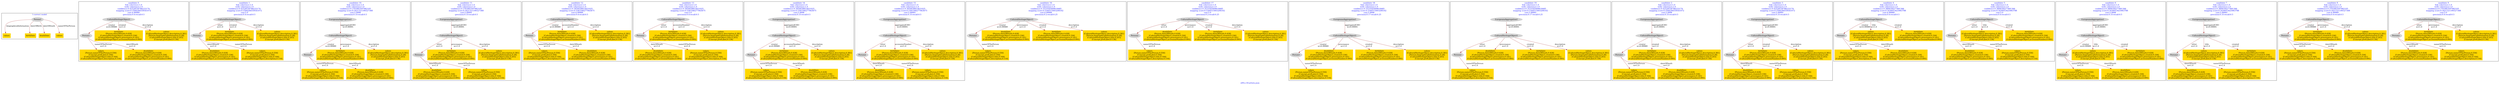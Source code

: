 digraph n0 {
fontcolor="blue"
remincross="true"
label="s09-s-18-artists.json"
subgraph cluster_0 {
label="1-correct model"
n2[style="filled",color="white",fillcolor="lightgray",label="Person1"];
n3[shape="plaintext",style="filled",fillcolor="gold",label="values"];
n4[shape="plaintext",style="filled",fillcolor="gold",label="birthDate"];
n5[shape="plaintext",style="filled",fillcolor="gold",label="deathDate"];
n6[shape="plaintext",style="filled",fillcolor="gold",label="values"];
}
subgraph cluster_1 {
label="candidate 0\nlink coherence:1.0\nnode coherence:1.0\nconfidence:0.42528536786232174\nmapping score:0.5584284559541072\ncost:4.99989\n-precision:0.4-recall:0.5"
n8[style="filled",color="white",fillcolor="lightgray",label="CulturalHeritageObject1"];
n9[style="filled",color="white",fillcolor="lightgray",label="Person1"];
n10[shape="plaintext",style="filled",fillcolor="gold",label="values\n[Person,nameOfThePerson,0.556]\n[Concept,prefLabel,0.164]\n[CulturalHeritageObject,title,0.164]\n[CulturalHeritageObject,description,0.116]"];
n11[shape="plaintext",style="filled",fillcolor="gold",label="birthDate\n[Person,dateOfDeath,0.428]\n[CulturalHeritageObject,created,0.336]\n[CulturalHeritageObject,provenance,0.141]\n[CulturalHeritageObject,accessionNumber,0.095]"];
n12[shape="plaintext",style="filled",fillcolor="gold",label="values\n[CulturalHeritageObject,description,0.381]\n[Person,biographicalInformation,0.28]\n[CulturalHeritageObject,title,0.203]\n[Concept,prefLabel,0.136]"];
n13[shape="plaintext",style="filled",fillcolor="gold",label="deathDate\n[Person,dateOfDeath,0.428]\n[CulturalHeritageObject,created,0.336]\n[CulturalHeritageObject,provenance,0.141]\n[CulturalHeritageObject,accessionNumber,0.095]"];
}
subgraph cluster_2 {
label="candidate 1\nlink coherence:1.0\nnode coherence:1.0\nconfidence:0.42528536786232174\nmapping score:0.5584284559541072\ncost:5.0\n-precision:0.4-recall:0.5"
n15[style="filled",color="white",fillcolor="lightgray",label="CulturalHeritageObject1"];
n16[style="filled",color="white",fillcolor="lightgray",label="Person2"];
n17[shape="plaintext",style="filled",fillcolor="gold",label="deathDate\n[Person,dateOfDeath,0.428]\n[CulturalHeritageObject,created,0.336]\n[CulturalHeritageObject,provenance,0.141]\n[CulturalHeritageObject,accessionNumber,0.095]"];
n18[shape="plaintext",style="filled",fillcolor="gold",label="values\n[Person,nameOfThePerson,0.556]\n[Concept,prefLabel,0.164]\n[CulturalHeritageObject,title,0.164]\n[CulturalHeritageObject,description,0.116]"];
n19[shape="plaintext",style="filled",fillcolor="gold",label="birthDate\n[Person,dateOfDeath,0.428]\n[CulturalHeritageObject,created,0.336]\n[CulturalHeritageObject,provenance,0.141]\n[CulturalHeritageObject,accessionNumber,0.095]"];
n20[shape="plaintext",style="filled",fillcolor="gold",label="values\n[CulturalHeritageObject,description,0.381]\n[Person,biographicalInformation,0.28]\n[CulturalHeritageObject,title,0.203]\n[Concept,prefLabel,0.136]"];
}
subgraph cluster_3 {
label="candidate 10\nlink coherence:1.0\nnode coherence:1.0\nconfidence:0.3763963597982105\nmapping score:0.5421321199327368\ncost:5.9998\n-precision:0.33-recall:0.5"
n22[style="filled",color="white",fillcolor="lightgray",label="CulturalHeritageObject1"];
n23[style="filled",color="white",fillcolor="lightgray",label="Person1"];
n24[style="filled",color="white",fillcolor="lightgray",label="EuropeanaAggregation1"];
n25[shape="plaintext",style="filled",fillcolor="gold",label="values\n[Person,nameOfThePerson,0.556]\n[Concept,prefLabel,0.164]\n[CulturalHeritageObject,title,0.164]\n[CulturalHeritageObject,description,0.116]"];
n26[shape="plaintext",style="filled",fillcolor="gold",label="birthDate\n[Person,dateOfDeath,0.428]\n[CulturalHeritageObject,created,0.336]\n[CulturalHeritageObject,provenance,0.141]\n[CulturalHeritageObject,accessionNumber,0.095]"];
n27[shape="plaintext",style="filled",fillcolor="gold",label="values\n[CulturalHeritageObject,description,0.381]\n[Person,biographicalInformation,0.28]\n[CulturalHeritageObject,title,0.203]\n[Concept,prefLabel,0.136]"];
n28[shape="plaintext",style="filled",fillcolor="gold",label="deathDate\n[Person,dateOfDeath,0.428]\n[CulturalHeritageObject,created,0.336]\n[CulturalHeritageObject,provenance,0.141]\n[CulturalHeritageObject,accessionNumber,0.095]"];
}
subgraph cluster_4 {
label="candidate 11\nlink coherence:1.0\nnode coherence:1.0\nconfidence:0.3763963597982105\nmapping score:0.5421321199327368\ncost:5.99991\n-precision:0.33-recall:0.5"
n30[style="filled",color="white",fillcolor="lightgray",label="CulturalHeritageObject1"];
n31[style="filled",color="white",fillcolor="lightgray",label="Person2"];
n32[style="filled",color="white",fillcolor="lightgray",label="EuropeanaAggregation1"];
n33[shape="plaintext",style="filled",fillcolor="gold",label="birthDate\n[Person,dateOfDeath,0.428]\n[CulturalHeritageObject,created,0.336]\n[CulturalHeritageObject,provenance,0.141]\n[CulturalHeritageObject,accessionNumber,0.095]"];
n34[shape="plaintext",style="filled",fillcolor="gold",label="deathDate\n[Person,dateOfDeath,0.428]\n[CulturalHeritageObject,created,0.336]\n[CulturalHeritageObject,provenance,0.141]\n[CulturalHeritageObject,accessionNumber,0.095]"];
n35[shape="plaintext",style="filled",fillcolor="gold",label="values\n[Person,nameOfThePerson,0.556]\n[Concept,prefLabel,0.164]\n[CulturalHeritageObject,title,0.164]\n[CulturalHeritageObject,description,0.116]"];
n36[shape="plaintext",style="filled",fillcolor="gold",label="values\n[CulturalHeritageObject,description,0.381]\n[Person,biographicalInformation,0.28]\n[CulturalHeritageObject,title,0.203]\n[Concept,prefLabel,0.136]"];
}
subgraph cluster_5 {
label="candidate 12\nlink coherence:1.0\nnode coherence:1.0\nconfidence:0.3650038833831025\nmapping score:0.5383346277943675\ncost:4.99989\n-precision:0.4-recall:0.5"
n38[style="filled",color="white",fillcolor="lightgray",label="CulturalHeritageObject1"];
n39[style="filled",color="white",fillcolor="lightgray",label="Person1"];
n40[shape="plaintext",style="filled",fillcolor="gold",label="values\n[Person,nameOfThePerson,0.556]\n[Concept,prefLabel,0.164]\n[CulturalHeritageObject,title,0.164]\n[CulturalHeritageObject,description,0.116]"];
n41[shape="plaintext",style="filled",fillcolor="gold",label="birthDate\n[Person,dateOfDeath,0.428]\n[CulturalHeritageObject,created,0.336]\n[CulturalHeritageObject,provenance,0.141]\n[CulturalHeritageObject,accessionNumber,0.095]"];
n42[shape="plaintext",style="filled",fillcolor="gold",label="values\n[CulturalHeritageObject,description,0.381]\n[Person,biographicalInformation,0.28]\n[CulturalHeritageObject,title,0.203]\n[Concept,prefLabel,0.136]"];
n43[shape="plaintext",style="filled",fillcolor="gold",label="deathDate\n[Person,dateOfDeath,0.428]\n[CulturalHeritageObject,created,0.336]\n[CulturalHeritageObject,provenance,0.141]\n[CulturalHeritageObject,accessionNumber,0.095]"];
}
subgraph cluster_6 {
label="candidate 13\nlink coherence:1.0\nnode coherence:1.0\nconfidence:0.3650038833831025\nmapping score:0.5383346277943675\ncost:5.0\n-precision:0.4-recall:0.5"
n45[style="filled",color="white",fillcolor="lightgray",label="CulturalHeritageObject1"];
n46[style="filled",color="white",fillcolor="lightgray",label="Person2"];
n47[shape="plaintext",style="filled",fillcolor="gold",label="deathDate\n[Person,dateOfDeath,0.428]\n[CulturalHeritageObject,created,0.336]\n[CulturalHeritageObject,provenance,0.141]\n[CulturalHeritageObject,accessionNumber,0.095]"];
n48[shape="plaintext",style="filled",fillcolor="gold",label="values\n[Person,nameOfThePerson,0.556]\n[Concept,prefLabel,0.164]\n[CulturalHeritageObject,title,0.164]\n[CulturalHeritageObject,description,0.116]"];
n49[shape="plaintext",style="filled",fillcolor="gold",label="birthDate\n[Person,dateOfDeath,0.428]\n[CulturalHeritageObject,created,0.336]\n[CulturalHeritageObject,provenance,0.141]\n[CulturalHeritageObject,accessionNumber,0.095]"];
n50[shape="plaintext",style="filled",fillcolor="gold",label="values\n[CulturalHeritageObject,description,0.381]\n[Person,biographicalInformation,0.28]\n[CulturalHeritageObject,title,0.203]\n[Concept,prefLabel,0.136]"];
}
subgraph cluster_7 {
label="candidate 14\nlink coherence:1.0\nnode coherence:1.0\nconfidence:0.3650038833831025\nmapping score:0.5383346277943675\ncost:5.9998\n-precision:0.33-recall:0.5"
n52[style="filled",color="white",fillcolor="lightgray",label="CulturalHeritageObject1"];
n53[style="filled",color="white",fillcolor="lightgray",label="Person1"];
n54[style="filled",color="white",fillcolor="lightgray",label="EuropeanaAggregation1"];
n55[shape="plaintext",style="filled",fillcolor="gold",label="values\n[Person,nameOfThePerson,0.556]\n[Concept,prefLabel,0.164]\n[CulturalHeritageObject,title,0.164]\n[CulturalHeritageObject,description,0.116]"];
n56[shape="plaintext",style="filled",fillcolor="gold",label="birthDate\n[Person,dateOfDeath,0.428]\n[CulturalHeritageObject,created,0.336]\n[CulturalHeritageObject,provenance,0.141]\n[CulturalHeritageObject,accessionNumber,0.095]"];
n57[shape="plaintext",style="filled",fillcolor="gold",label="values\n[CulturalHeritageObject,description,0.381]\n[Person,biographicalInformation,0.28]\n[CulturalHeritageObject,title,0.203]\n[Concept,prefLabel,0.136]"];
n58[shape="plaintext",style="filled",fillcolor="gold",label="deathDate\n[Person,dateOfDeath,0.428]\n[CulturalHeritageObject,created,0.336]\n[CulturalHeritageObject,provenance,0.141]\n[CulturalHeritageObject,accessionNumber,0.095]"];
}
subgraph cluster_8 {
label="candidate 15\nlink coherence:1.0\nnode coherence:1.0\nconfidence:0.3650038833831025\nmapping score:0.5383346277943675\ncost:5.99991\n-precision:0.33-recall:0.5"
n60[style="filled",color="white",fillcolor="lightgray",label="CulturalHeritageObject1"];
n61[style="filled",color="white",fillcolor="lightgray",label="Person2"];
n62[style="filled",color="white",fillcolor="lightgray",label="EuropeanaAggregation1"];
n63[shape="plaintext",style="filled",fillcolor="gold",label="deathDate\n[Person,dateOfDeath,0.428]\n[CulturalHeritageObject,created,0.336]\n[CulturalHeritageObject,provenance,0.141]\n[CulturalHeritageObject,accessionNumber,0.095]"];
n64[shape="plaintext",style="filled",fillcolor="gold",label="values\n[Person,nameOfThePerson,0.556]\n[Concept,prefLabel,0.164]\n[CulturalHeritageObject,title,0.164]\n[CulturalHeritageObject,description,0.116]"];
n65[shape="plaintext",style="filled",fillcolor="gold",label="birthDate\n[Person,dateOfDeath,0.428]\n[CulturalHeritageObject,created,0.336]\n[CulturalHeritageObject,provenance,0.141]\n[CulturalHeritageObject,accessionNumber,0.095]"];
n66[shape="plaintext",style="filled",fillcolor="gold",label="values\n[CulturalHeritageObject,description,0.381]\n[Person,biographicalInformation,0.28]\n[CulturalHeritageObject,title,0.203]\n[Concept,prefLabel,0.136]"];
}
subgraph cluster_9 {
label="candidate 16\nlink coherence:1.0\nnode coherence:1.0\nconfidence:0.3533545009618485\nmapping score:0.5344515003206162\ncost:4.99989\n-precision:0.2-recall:0.25"
n68[style="filled",color="white",fillcolor="lightgray",label="CulturalHeritageObject1"];
n69[style="filled",color="white",fillcolor="lightgray",label="Person1"];
n70[shape="plaintext",style="filled",fillcolor="gold",label="values\n[Person,nameOfThePerson,0.556]\n[Concept,prefLabel,0.164]\n[CulturalHeritageObject,title,0.164]\n[CulturalHeritageObject,description,0.116]"];
n71[shape="plaintext",style="filled",fillcolor="gold",label="deathDate\n[Person,dateOfDeath,0.428]\n[CulturalHeritageObject,created,0.336]\n[CulturalHeritageObject,provenance,0.141]\n[CulturalHeritageObject,accessionNumber,0.095]"];
n72[shape="plaintext",style="filled",fillcolor="gold",label="birthDate\n[Person,dateOfDeath,0.428]\n[CulturalHeritageObject,created,0.336]\n[CulturalHeritageObject,provenance,0.141]\n[CulturalHeritageObject,accessionNumber,0.095]"];
n73[shape="plaintext",style="filled",fillcolor="gold",label="values\n[CulturalHeritageObject,description,0.381]\n[Person,biographicalInformation,0.28]\n[CulturalHeritageObject,title,0.203]\n[Concept,prefLabel,0.136]"];
}
subgraph cluster_10 {
label="candidate 17\nlink coherence:1.0\nnode coherence:1.0\nconfidence:0.3533545009618485\nmapping score:0.5344515003206162\ncost:5.0\n-precision:0.2-recall:0.25"
n75[style="filled",color="white",fillcolor="lightgray",label="CulturalHeritageObject1"];
n76[style="filled",color="white",fillcolor="lightgray",label="Person2"];
n77[shape="plaintext",style="filled",fillcolor="gold",label="deathDate\n[Person,dateOfDeath,0.428]\n[CulturalHeritageObject,created,0.336]\n[CulturalHeritageObject,provenance,0.141]\n[CulturalHeritageObject,accessionNumber,0.095]"];
n78[shape="plaintext",style="filled",fillcolor="gold",label="values\n[Person,nameOfThePerson,0.556]\n[Concept,prefLabel,0.164]\n[CulturalHeritageObject,title,0.164]\n[CulturalHeritageObject,description,0.116]"];
n79[shape="plaintext",style="filled",fillcolor="gold",label="birthDate\n[Person,dateOfDeath,0.428]\n[CulturalHeritageObject,created,0.336]\n[CulturalHeritageObject,provenance,0.141]\n[CulturalHeritageObject,accessionNumber,0.095]"];
n80[shape="plaintext",style="filled",fillcolor="gold",label="values\n[CulturalHeritageObject,description,0.381]\n[Person,biographicalInformation,0.28]\n[CulturalHeritageObject,title,0.203]\n[Concept,prefLabel,0.136]"];
}
subgraph cluster_11 {
label="candidate 18\nlink coherence:1.0\nnode coherence:1.0\nconfidence:0.3533545009618485\nmapping score:0.5344515003206162\ncost:5.9998\n-precision:0.17-recall:0.25"
n82[style="filled",color="white",fillcolor="lightgray",label="CulturalHeritageObject1"];
n83[style="filled",color="white",fillcolor="lightgray",label="Person1"];
n84[style="filled",color="white",fillcolor="lightgray",label="EuropeanaAggregation1"];
n85[shape="plaintext",style="filled",fillcolor="gold",label="values\n[Person,nameOfThePerson,0.556]\n[Concept,prefLabel,0.164]\n[CulturalHeritageObject,title,0.164]\n[CulturalHeritageObject,description,0.116]"];
n86[shape="plaintext",style="filled",fillcolor="gold",label="deathDate\n[Person,dateOfDeath,0.428]\n[CulturalHeritageObject,created,0.336]\n[CulturalHeritageObject,provenance,0.141]\n[CulturalHeritageObject,accessionNumber,0.095]"];
n87[shape="plaintext",style="filled",fillcolor="gold",label="birthDate\n[Person,dateOfDeath,0.428]\n[CulturalHeritageObject,created,0.336]\n[CulturalHeritageObject,provenance,0.141]\n[CulturalHeritageObject,accessionNumber,0.095]"];
n88[shape="plaintext",style="filled",fillcolor="gold",label="values\n[CulturalHeritageObject,description,0.381]\n[Person,biographicalInformation,0.28]\n[CulturalHeritageObject,title,0.203]\n[Concept,prefLabel,0.136]"];
}
subgraph cluster_12 {
label="candidate 19\nlink coherence:1.0\nnode coherence:1.0\nconfidence:0.3533545009618485\nmapping score:0.5344515003206162\ncost:5.99991\n-precision:0.17-recall:0.25"
n90[style="filled",color="white",fillcolor="lightgray",label="CulturalHeritageObject1"];
n91[style="filled",color="white",fillcolor="lightgray",label="Person2"];
n92[style="filled",color="white",fillcolor="lightgray",label="EuropeanaAggregation1"];
n93[shape="plaintext",style="filled",fillcolor="gold",label="deathDate\n[Person,dateOfDeath,0.428]\n[CulturalHeritageObject,created,0.336]\n[CulturalHeritageObject,provenance,0.141]\n[CulturalHeritageObject,accessionNumber,0.095]"];
n94[shape="plaintext",style="filled",fillcolor="gold",label="values\n[Person,nameOfThePerson,0.556]\n[Concept,prefLabel,0.164]\n[CulturalHeritageObject,title,0.164]\n[CulturalHeritageObject,description,0.116]"];
n95[shape="plaintext",style="filled",fillcolor="gold",label="birthDate\n[Person,dateOfDeath,0.428]\n[CulturalHeritageObject,created,0.336]\n[CulturalHeritageObject,provenance,0.141]\n[CulturalHeritageObject,accessionNumber,0.095]"];
n96[shape="plaintext",style="filled",fillcolor="gold",label="values\n[CulturalHeritageObject,description,0.381]\n[Person,biographicalInformation,0.28]\n[CulturalHeritageObject,title,0.203]\n[Concept,prefLabel,0.136]"];
}
subgraph cluster_13 {
label="candidate 2\nlink coherence:1.0\nnode coherence:1.0\nconfidence:0.42528536786232174\nmapping score:0.5584284559541072\ncost:5.9998\n-precision:0.33-recall:0.5"
n98[style="filled",color="white",fillcolor="lightgray",label="CulturalHeritageObject1"];
n99[style="filled",color="white",fillcolor="lightgray",label="Person1"];
n100[style="filled",color="white",fillcolor="lightgray",label="EuropeanaAggregation1"];
n101[shape="plaintext",style="filled",fillcolor="gold",label="values\n[Person,nameOfThePerson,0.556]\n[Concept,prefLabel,0.164]\n[CulturalHeritageObject,title,0.164]\n[CulturalHeritageObject,description,0.116]"];
n102[shape="plaintext",style="filled",fillcolor="gold",label="birthDate\n[Person,dateOfDeath,0.428]\n[CulturalHeritageObject,created,0.336]\n[CulturalHeritageObject,provenance,0.141]\n[CulturalHeritageObject,accessionNumber,0.095]"];
n103[shape="plaintext",style="filled",fillcolor="gold",label="values\n[CulturalHeritageObject,description,0.381]\n[Person,biographicalInformation,0.28]\n[CulturalHeritageObject,title,0.203]\n[Concept,prefLabel,0.136]"];
n104[shape="plaintext",style="filled",fillcolor="gold",label="deathDate\n[Person,dateOfDeath,0.428]\n[CulturalHeritageObject,created,0.336]\n[CulturalHeritageObject,provenance,0.141]\n[CulturalHeritageObject,accessionNumber,0.095]"];
}
subgraph cluster_14 {
label="candidate 3\nlink coherence:1.0\nnode coherence:1.0\nconfidence:0.42528536786232174\nmapping score:0.5584284559541072\ncost:5.99991\n-precision:0.33-recall:0.5"
n106[style="filled",color="white",fillcolor="lightgray",label="CulturalHeritageObject1"];
n107[style="filled",color="white",fillcolor="lightgray",label="Person2"];
n108[style="filled",color="white",fillcolor="lightgray",label="EuropeanaAggregation1"];
n109[shape="plaintext",style="filled",fillcolor="gold",label="deathDate\n[Person,dateOfDeath,0.428]\n[CulturalHeritageObject,created,0.336]\n[CulturalHeritageObject,provenance,0.141]\n[CulturalHeritageObject,accessionNumber,0.095]"];
n110[shape="plaintext",style="filled",fillcolor="gold",label="values\n[Person,nameOfThePerson,0.556]\n[Concept,prefLabel,0.164]\n[CulturalHeritageObject,title,0.164]\n[CulturalHeritageObject,description,0.116]"];
n111[shape="plaintext",style="filled",fillcolor="gold",label="birthDate\n[Person,dateOfDeath,0.428]\n[CulturalHeritageObject,created,0.336]\n[CulturalHeritageObject,provenance,0.141]\n[CulturalHeritageObject,accessionNumber,0.095]"];
n112[shape="plaintext",style="filled",fillcolor="gold",label="values\n[CulturalHeritageObject,description,0.381]\n[Person,biographicalInformation,0.28]\n[CulturalHeritageObject,title,0.203]\n[Concept,prefLabel,0.136]"];
}
subgraph cluster_15 {
label="candidate 4\nlink coherence:1.0\nnode coherence:1.0\nconfidence:0.3808160277891366\nmapping score:0.5436053425963788\ncost:4.99989\n-precision:0.4-recall:0.5"
n114[style="filled",color="white",fillcolor="lightgray",label="CulturalHeritageObject1"];
n115[style="filled",color="white",fillcolor="lightgray",label="Person1"];
n116[shape="plaintext",style="filled",fillcolor="gold",label="values\n[Person,nameOfThePerson,0.556]\n[Concept,prefLabel,0.164]\n[CulturalHeritageObject,title,0.164]\n[CulturalHeritageObject,description,0.116]"];
n117[shape="plaintext",style="filled",fillcolor="gold",label="values\n[CulturalHeritageObject,description,0.381]\n[Person,biographicalInformation,0.28]\n[CulturalHeritageObject,title,0.203]\n[Concept,prefLabel,0.136]"];
n118[shape="plaintext",style="filled",fillcolor="gold",label="birthDate\n[Person,dateOfDeath,0.428]\n[CulturalHeritageObject,created,0.336]\n[CulturalHeritageObject,provenance,0.141]\n[CulturalHeritageObject,accessionNumber,0.095]"];
n119[shape="plaintext",style="filled",fillcolor="gold",label="deathDate\n[Person,dateOfDeath,0.428]\n[CulturalHeritageObject,created,0.336]\n[CulturalHeritageObject,provenance,0.141]\n[CulturalHeritageObject,accessionNumber,0.095]"];
}
subgraph cluster_16 {
label="candidate 5\nlink coherence:1.0\nnode coherence:1.0\nconfidence:0.3808160277891366\nmapping score:0.5436053425963788\ncost:5.0\n-precision:0.4-recall:0.5"
n121[style="filled",color="white",fillcolor="lightgray",label="CulturalHeritageObject1"];
n122[style="filled",color="white",fillcolor="lightgray",label="Person2"];
n123[shape="plaintext",style="filled",fillcolor="gold",label="deathDate\n[Person,dateOfDeath,0.428]\n[CulturalHeritageObject,created,0.336]\n[CulturalHeritageObject,provenance,0.141]\n[CulturalHeritageObject,accessionNumber,0.095]"];
n124[shape="plaintext",style="filled",fillcolor="gold",label="values\n[Person,nameOfThePerson,0.556]\n[Concept,prefLabel,0.164]\n[CulturalHeritageObject,title,0.164]\n[CulturalHeritageObject,description,0.116]"];
n125[shape="plaintext",style="filled",fillcolor="gold",label="values\n[CulturalHeritageObject,description,0.381]\n[Person,biographicalInformation,0.28]\n[CulturalHeritageObject,title,0.203]\n[Concept,prefLabel,0.136]"];
n126[shape="plaintext",style="filled",fillcolor="gold",label="birthDate\n[Person,dateOfDeath,0.428]\n[CulturalHeritageObject,created,0.336]\n[CulturalHeritageObject,provenance,0.141]\n[CulturalHeritageObject,accessionNumber,0.095]"];
}
subgraph cluster_17 {
label="candidate 6\nlink coherence:1.0\nnode coherence:1.0\nconfidence:0.3808160277891366\nmapping score:0.5436053425963788\ncost:5.9998\n-precision:0.33-recall:0.5"
n128[style="filled",color="white",fillcolor="lightgray",label="CulturalHeritageObject1"];
n129[style="filled",color="white",fillcolor="lightgray",label="Person1"];
n130[style="filled",color="white",fillcolor="lightgray",label="EuropeanaAggregation1"];
n131[shape="plaintext",style="filled",fillcolor="gold",label="values\n[Person,nameOfThePerson,0.556]\n[Concept,prefLabel,0.164]\n[CulturalHeritageObject,title,0.164]\n[CulturalHeritageObject,description,0.116]"];
n132[shape="plaintext",style="filled",fillcolor="gold",label="values\n[CulturalHeritageObject,description,0.381]\n[Person,biographicalInformation,0.28]\n[CulturalHeritageObject,title,0.203]\n[Concept,prefLabel,0.136]"];
n133[shape="plaintext",style="filled",fillcolor="gold",label="birthDate\n[Person,dateOfDeath,0.428]\n[CulturalHeritageObject,created,0.336]\n[CulturalHeritageObject,provenance,0.141]\n[CulturalHeritageObject,accessionNumber,0.095]"];
n134[shape="plaintext",style="filled",fillcolor="gold",label="deathDate\n[Person,dateOfDeath,0.428]\n[CulturalHeritageObject,created,0.336]\n[CulturalHeritageObject,provenance,0.141]\n[CulturalHeritageObject,accessionNumber,0.095]"];
}
subgraph cluster_18 {
label="candidate 7\nlink coherence:1.0\nnode coherence:1.0\nconfidence:0.3808160277891366\nmapping score:0.5436053425963788\ncost:5.99991\n-precision:0.33-recall:0.5"
n136[style="filled",color="white",fillcolor="lightgray",label="CulturalHeritageObject1"];
n137[style="filled",color="white",fillcolor="lightgray",label="Person2"];
n138[style="filled",color="white",fillcolor="lightgray",label="EuropeanaAggregation1"];
n139[shape="plaintext",style="filled",fillcolor="gold",label="deathDate\n[Person,dateOfDeath,0.428]\n[CulturalHeritageObject,created,0.336]\n[CulturalHeritageObject,provenance,0.141]\n[CulturalHeritageObject,accessionNumber,0.095]"];
n140[shape="plaintext",style="filled",fillcolor="gold",label="values\n[Person,nameOfThePerson,0.556]\n[Concept,prefLabel,0.164]\n[CulturalHeritageObject,title,0.164]\n[CulturalHeritageObject,description,0.116]"];
n141[shape="plaintext",style="filled",fillcolor="gold",label="values\n[CulturalHeritageObject,description,0.381]\n[Person,biographicalInformation,0.28]\n[CulturalHeritageObject,title,0.203]\n[Concept,prefLabel,0.136]"];
n142[shape="plaintext",style="filled",fillcolor="gold",label="birthDate\n[Person,dateOfDeath,0.428]\n[CulturalHeritageObject,created,0.336]\n[CulturalHeritageObject,provenance,0.141]\n[CulturalHeritageObject,accessionNumber,0.095]"];
}
subgraph cluster_19 {
label="candidate 8\nlink coherence:1.0\nnode coherence:1.0\nconfidence:0.3763963597982105\nmapping score:0.5421321199327368\ncost:4.99989\n-precision:0.4-recall:0.5"
n144[style="filled",color="white",fillcolor="lightgray",label="CulturalHeritageObject1"];
n145[style="filled",color="white",fillcolor="lightgray",label="Person1"];
n146[shape="plaintext",style="filled",fillcolor="gold",label="values\n[Person,nameOfThePerson,0.556]\n[Concept,prefLabel,0.164]\n[CulturalHeritageObject,title,0.164]\n[CulturalHeritageObject,description,0.116]"];
n147[shape="plaintext",style="filled",fillcolor="gold",label="birthDate\n[Person,dateOfDeath,0.428]\n[CulturalHeritageObject,created,0.336]\n[CulturalHeritageObject,provenance,0.141]\n[CulturalHeritageObject,accessionNumber,0.095]"];
n148[shape="plaintext",style="filled",fillcolor="gold",label="values\n[CulturalHeritageObject,description,0.381]\n[Person,biographicalInformation,0.28]\n[CulturalHeritageObject,title,0.203]\n[Concept,prefLabel,0.136]"];
n149[shape="plaintext",style="filled",fillcolor="gold",label="deathDate\n[Person,dateOfDeath,0.428]\n[CulturalHeritageObject,created,0.336]\n[CulturalHeritageObject,provenance,0.141]\n[CulturalHeritageObject,accessionNumber,0.095]"];
}
subgraph cluster_20 {
label="candidate 9\nlink coherence:1.0\nnode coherence:1.0\nconfidence:0.3763963597982105\nmapping score:0.5421321199327368\ncost:5.0\n-precision:0.4-recall:0.5"
n151[style="filled",color="white",fillcolor="lightgray",label="CulturalHeritageObject1"];
n152[style="filled",color="white",fillcolor="lightgray",label="Person2"];
n153[shape="plaintext",style="filled",fillcolor="gold",label="birthDate\n[Person,dateOfDeath,0.428]\n[CulturalHeritageObject,created,0.336]\n[CulturalHeritageObject,provenance,0.141]\n[CulturalHeritageObject,accessionNumber,0.095]"];
n154[shape="plaintext",style="filled",fillcolor="gold",label="deathDate\n[Person,dateOfDeath,0.428]\n[CulturalHeritageObject,created,0.336]\n[CulturalHeritageObject,provenance,0.141]\n[CulturalHeritageObject,accessionNumber,0.095]"];
n155[shape="plaintext",style="filled",fillcolor="gold",label="values\n[Person,nameOfThePerson,0.556]\n[Concept,prefLabel,0.164]\n[CulturalHeritageObject,title,0.164]\n[CulturalHeritageObject,description,0.116]"];
n156[shape="plaintext",style="filled",fillcolor="gold",label="values\n[CulturalHeritageObject,description,0.381]\n[Person,biographicalInformation,0.28]\n[CulturalHeritageObject,title,0.203]\n[Concept,prefLabel,0.136]"];
}
n2 -> n3[color="brown",fontcolor="black",label="biographicalInformation"]
n2 -> n4[color="brown",fontcolor="black",label="dateOfBirth"]
n2 -> n5[color="brown",fontcolor="black",label="dateOfDeath"]
n2 -> n6[color="brown",fontcolor="black",label="nameOfThePerson"]
n8 -> n9[color="brown",fontcolor="black",label="creator\nw=0.99989"]
n9 -> n10[color="brown",fontcolor="black",label="nameOfThePerson\nw=1.0"]
n8 -> n11[color="brown",fontcolor="black",label="created\nw=1.0"]
n8 -> n12[color="brown",fontcolor="black",label="description\nw=1.0"]
n9 -> n13[color="brown",fontcolor="black",label="dateOfDeath\nw=1.0"]
n15 -> n16[color="brown",fontcolor="black",label="sitter\nw=1.0"]
n16 -> n17[color="brown",fontcolor="black",label="dateOfDeath\nw=1.0"]
n16 -> n18[color="brown",fontcolor="black",label="nameOfThePerson\nw=1.0"]
n15 -> n19[color="brown",fontcolor="black",label="created\nw=1.0"]
n15 -> n20[color="brown",fontcolor="black",label="description\nw=1.0"]
n22 -> n23[color="brown",fontcolor="black",label="creator\nw=0.99989"]
n24 -> n22[color="brown",fontcolor="black",label="aggregatedCHO\nw=0.99991"]
n23 -> n25[color="brown",fontcolor="black",label="nameOfThePerson\nw=1.0"]
n22 -> n26[color="brown",fontcolor="black",label="provenance\nw=1.0"]
n22 -> n27[color="brown",fontcolor="black",label="description\nw=1.0"]
n23 -> n28[color="brown",fontcolor="black",label="dateOfDeath\nw=1.0"]
n30 -> n31[color="brown",fontcolor="black",label="sitter\nw=1.0"]
n32 -> n30[color="brown",fontcolor="black",label="aggregatedCHO\nw=0.99991"]
n30 -> n33[color="brown",fontcolor="black",label="provenance\nw=1.0"]
n31 -> n34[color="brown",fontcolor="black",label="dateOfDeath\nw=1.0"]
n31 -> n35[color="brown",fontcolor="black",label="nameOfThePerson\nw=1.0"]
n30 -> n36[color="brown",fontcolor="black",label="description\nw=1.0"]
n38 -> n39[color="brown",fontcolor="black",label="creator\nw=0.99989"]
n39 -> n40[color="brown",fontcolor="black",label="nameOfThePerson\nw=1.0"]
n38 -> n41[color="brown",fontcolor="black",label="accessionNumber\nw=1.0"]
n38 -> n42[color="brown",fontcolor="black",label="description\nw=1.0"]
n39 -> n43[color="brown",fontcolor="black",label="dateOfDeath\nw=1.0"]
n45 -> n46[color="brown",fontcolor="black",label="sitter\nw=1.0"]
n46 -> n47[color="brown",fontcolor="black",label="dateOfDeath\nw=1.0"]
n46 -> n48[color="brown",fontcolor="black",label="nameOfThePerson\nw=1.0"]
n45 -> n49[color="brown",fontcolor="black",label="accessionNumber\nw=1.0"]
n45 -> n50[color="brown",fontcolor="black",label="description\nw=1.0"]
n52 -> n53[color="brown",fontcolor="black",label="creator\nw=0.99989"]
n54 -> n52[color="brown",fontcolor="black",label="aggregatedCHO\nw=0.99991"]
n53 -> n55[color="brown",fontcolor="black",label="nameOfThePerson\nw=1.0"]
n52 -> n56[color="brown",fontcolor="black",label="accessionNumber\nw=1.0"]
n52 -> n57[color="brown",fontcolor="black",label="description\nw=1.0"]
n53 -> n58[color="brown",fontcolor="black",label="dateOfDeath\nw=1.0"]
n60 -> n61[color="brown",fontcolor="black",label="sitter\nw=1.0"]
n62 -> n60[color="brown",fontcolor="black",label="aggregatedCHO\nw=0.99991"]
n61 -> n63[color="brown",fontcolor="black",label="dateOfDeath\nw=1.0"]
n61 -> n64[color="brown",fontcolor="black",label="nameOfThePerson\nw=1.0"]
n60 -> n65[color="brown",fontcolor="black",label="accessionNumber\nw=1.0"]
n60 -> n66[color="brown",fontcolor="black",label="description\nw=1.0"]
n68 -> n69[color="brown",fontcolor="black",label="creator\nw=0.99989"]
n69 -> n70[color="brown",fontcolor="black",label="nameOfThePerson\nw=1.0"]
n68 -> n71[color="brown",fontcolor="black",label="provenance\nw=1.0"]
n68 -> n72[color="brown",fontcolor="black",label="created\nw=1.0"]
n68 -> n73[color="brown",fontcolor="black",label="description\nw=1.0"]
n75 -> n76[color="brown",fontcolor="black",label="sitter\nw=1.0"]
n75 -> n77[color="brown",fontcolor="black",label="provenance\nw=1.0"]
n76 -> n78[color="brown",fontcolor="black",label="nameOfThePerson\nw=1.0"]
n75 -> n79[color="brown",fontcolor="black",label="created\nw=1.0"]
n75 -> n80[color="brown",fontcolor="black",label="description\nw=1.0"]
n82 -> n83[color="brown",fontcolor="black",label="creator\nw=0.99989"]
n84 -> n82[color="brown",fontcolor="black",label="aggregatedCHO\nw=0.99991"]
n83 -> n85[color="brown",fontcolor="black",label="nameOfThePerson\nw=1.0"]
n82 -> n86[color="brown",fontcolor="black",label="provenance\nw=1.0"]
n82 -> n87[color="brown",fontcolor="black",label="created\nw=1.0"]
n82 -> n88[color="brown",fontcolor="black",label="description\nw=1.0"]
n90 -> n91[color="brown",fontcolor="black",label="sitter\nw=1.0"]
n92 -> n90[color="brown",fontcolor="black",label="aggregatedCHO\nw=0.99991"]
n90 -> n93[color="brown",fontcolor="black",label="provenance\nw=1.0"]
n91 -> n94[color="brown",fontcolor="black",label="nameOfThePerson\nw=1.0"]
n90 -> n95[color="brown",fontcolor="black",label="created\nw=1.0"]
n90 -> n96[color="brown",fontcolor="black",label="description\nw=1.0"]
n98 -> n99[color="brown",fontcolor="black",label="creator\nw=0.99989"]
n100 -> n98[color="brown",fontcolor="black",label="aggregatedCHO\nw=0.99991"]
n99 -> n101[color="brown",fontcolor="black",label="nameOfThePerson\nw=1.0"]
n98 -> n102[color="brown",fontcolor="black",label="created\nw=1.0"]
n98 -> n103[color="brown",fontcolor="black",label="description\nw=1.0"]
n99 -> n104[color="brown",fontcolor="black",label="dateOfDeath\nw=1.0"]
n106 -> n107[color="brown",fontcolor="black",label="sitter\nw=1.0"]
n108 -> n106[color="brown",fontcolor="black",label="aggregatedCHO\nw=0.99991"]
n107 -> n109[color="brown",fontcolor="black",label="dateOfDeath\nw=1.0"]
n107 -> n110[color="brown",fontcolor="black",label="nameOfThePerson\nw=1.0"]
n106 -> n111[color="brown",fontcolor="black",label="created\nw=1.0"]
n106 -> n112[color="brown",fontcolor="black",label="description\nw=1.0"]
n114 -> n115[color="brown",fontcolor="black",label="creator\nw=0.99989"]
n115 -> n116[color="brown",fontcolor="black",label="nameOfThePerson\nw=1.0"]
n114 -> n117[color="brown",fontcolor="black",label="title\nw=1.0"]
n114 -> n118[color="brown",fontcolor="black",label="created\nw=1.0"]
n115 -> n119[color="brown",fontcolor="black",label="dateOfDeath\nw=1.0"]
n121 -> n122[color="brown",fontcolor="black",label="sitter\nw=1.0"]
n122 -> n123[color="brown",fontcolor="black",label="dateOfDeath\nw=1.0"]
n122 -> n124[color="brown",fontcolor="black",label="nameOfThePerson\nw=1.0"]
n121 -> n125[color="brown",fontcolor="black",label="title\nw=1.0"]
n121 -> n126[color="brown",fontcolor="black",label="created\nw=1.0"]
n128 -> n129[color="brown",fontcolor="black",label="creator\nw=0.99989"]
n130 -> n128[color="brown",fontcolor="black",label="aggregatedCHO\nw=0.99991"]
n129 -> n131[color="brown",fontcolor="black",label="nameOfThePerson\nw=1.0"]
n128 -> n132[color="brown",fontcolor="black",label="title\nw=1.0"]
n128 -> n133[color="brown",fontcolor="black",label="created\nw=1.0"]
n129 -> n134[color="brown",fontcolor="black",label="dateOfDeath\nw=1.0"]
n136 -> n137[color="brown",fontcolor="black",label="sitter\nw=1.0"]
n138 -> n136[color="brown",fontcolor="black",label="aggregatedCHO\nw=0.99991"]
n137 -> n139[color="brown",fontcolor="black",label="dateOfDeath\nw=1.0"]
n137 -> n140[color="brown",fontcolor="black",label="nameOfThePerson\nw=1.0"]
n136 -> n141[color="brown",fontcolor="black",label="title\nw=1.0"]
n136 -> n142[color="brown",fontcolor="black",label="created\nw=1.0"]
n144 -> n145[color="brown",fontcolor="black",label="creator\nw=0.99989"]
n145 -> n146[color="brown",fontcolor="black",label="nameOfThePerson\nw=1.0"]
n144 -> n147[color="brown",fontcolor="black",label="provenance\nw=1.0"]
n144 -> n148[color="brown",fontcolor="black",label="description\nw=1.0"]
n145 -> n149[color="brown",fontcolor="black",label="dateOfDeath\nw=1.0"]
n151 -> n152[color="brown",fontcolor="black",label="sitter\nw=1.0"]
n151 -> n153[color="brown",fontcolor="black",label="provenance\nw=1.0"]
n152 -> n154[color="brown",fontcolor="black",label="dateOfDeath\nw=1.0"]
n152 -> n155[color="brown",fontcolor="black",label="nameOfThePerson\nw=1.0"]
n151 -> n156[color="brown",fontcolor="black",label="description\nw=1.0"]
}
